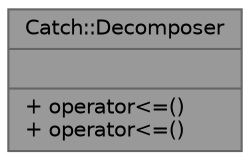 digraph "Catch::Decomposer"
{
 // LATEX_PDF_SIZE
  bgcolor="transparent";
  edge [fontname=Helvetica,fontsize=10,labelfontname=Helvetica,labelfontsize=10];
  node [fontname=Helvetica,fontsize=10,shape=box,height=0.2,width=0.4];
  Node1 [shape=record,label="{Catch::Decomposer\n||+ operator\<=()\l+ operator\<=()\l}",height=0.2,width=0.4,color="gray40", fillcolor="grey60", style="filled", fontcolor="black",tooltip=" "];
}
